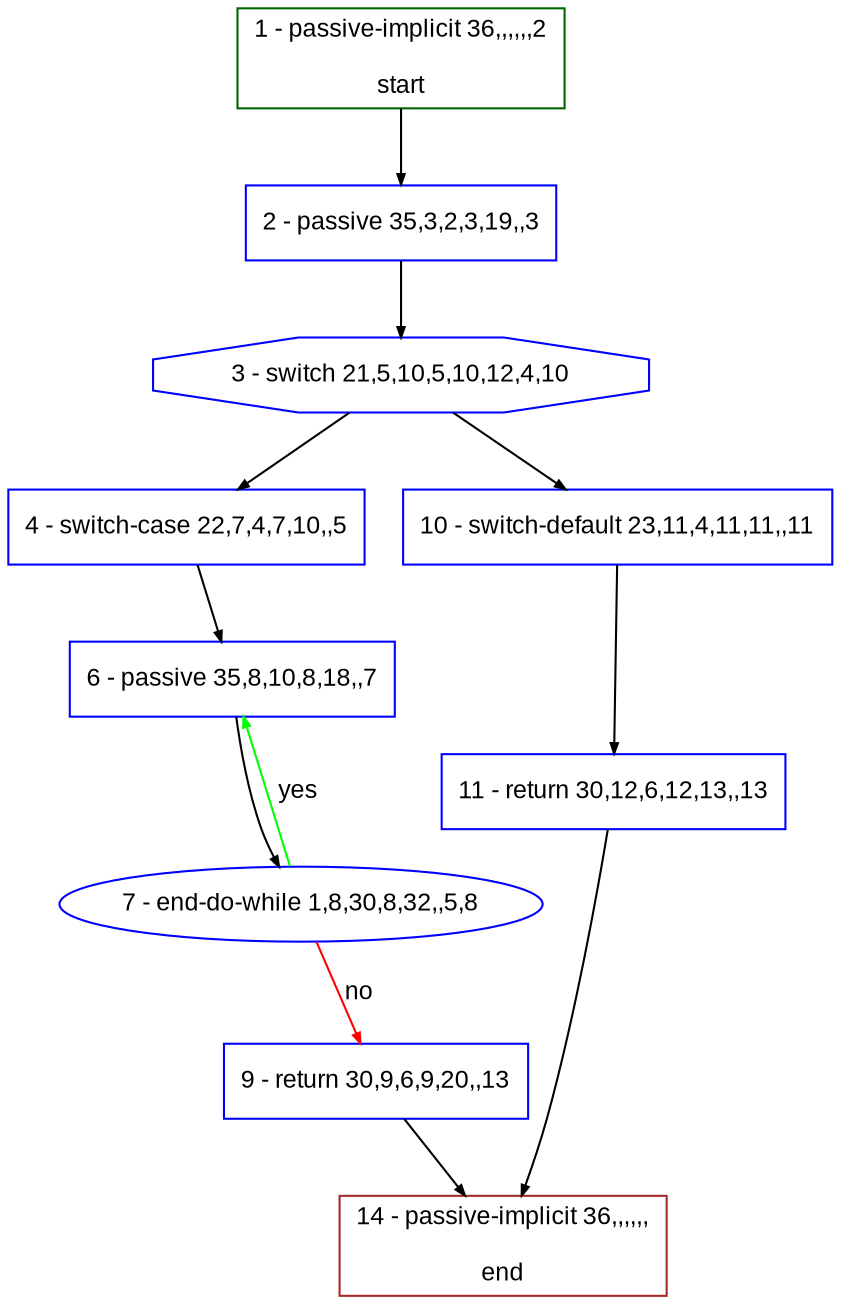 digraph "" {
  graph [style="rounded,filled", label="", fontsize="12", packmode="clust", bgcolor="white", pack="true", compound="true", fontname="Arial", fillcolor="#FFFFCC"];
  node [style="filled", label="", fixedsize="false", fontsize="12", shape="rectangle", color="grey", compound="true", fontname="Arial", node_initialized="no", fillcolor="white"];
  edge [lhead="", arrowtail="none", label="", arrowhead="normal", fontsize="12", ltail="", dir="forward", color="black", arrowsize="0.5", compound="true", fontcolor="black", fontname="Arial"];
  __N1 [style="filled", label="2 - passive 35,3,2,3,19,,3", shape="box", color="#0000ff", fillcolor="#ffffff"];
  __N2 [style="filled", label="1 - passive-implicit 36,,,,,,2\n\nstart", shape="box", color="#006400", fillcolor="#ffffff"];
  __N3 [style="filled", label="3 - switch 21,5,10,5,10,12,4,10", shape="octagon", color="#0000ff", fillcolor="#ffffff"];
  __N4 [style="filled", label="4 - switch-case 22,7,4,7,10,,5", shape="box", color="#0000ff", fillcolor="#ffffff"];
  __N5 [style="filled", label="10 - switch-default 23,11,4,11,11,,11", shape="box", color="#0000ff", fillcolor="#ffffff"];
  __N6 [style="filled", label="6 - passive 35,8,10,8,18,,7", shape="box", color="#0000ff", fillcolor="#ffffff"];
  __N7 [style="filled", label="7 - end-do-while 1,8,30,8,32,,5,8", shape="oval", color="#0000ff", fillcolor="#ffffff"];
  __N8 [style="filled", label="9 - return 30,9,6,9,20,,13", shape="box", color="#0000ff", fillcolor="#ffffff"];
  __N9 [style="filled", label="14 - passive-implicit 36,,,,,,\n\nend", shape="box", color="#a52a2a", fillcolor="#ffffff"];
  __N10 [style="filled", label="11 - return 30,12,6,12,13,,13", shape="box", color="#0000ff", fillcolor="#ffffff"];
  __N2 -> __N1 [arrowtail="none", arrowhead="normal", label="", dir="forward", color="#000000"];
  __N1 -> __N3 [arrowtail="none", arrowhead="normal", label="", dir="forward", color="#000000"];
  __N3 -> __N4 [arrowtail="none", arrowhead="normal", label="", dir="forward", color="#000000"];
  __N3 -> __N5 [arrowtail="none", arrowhead="normal", label="", dir="forward", color="#000000"];
  __N4 -> __N6 [arrowtail="none", arrowhead="normal", label="", dir="forward", color="#000000"];
  __N6 -> __N7 [arrowtail="none", arrowhead="normal", label="", dir="forward", color="#000000"];
  __N7 -> __N6 [arrowtail="none", arrowhead="normal", label="yes", dir="forward", color="#00ff00"];
  __N7 -> __N8 [arrowtail="none", arrowhead="normal", label="no", dir="forward", color="#ff0000"];
  __N8 -> __N9 [arrowtail="none", arrowhead="normal", label="", dir="forward", color="#000000"];
  __N5 -> __N10 [arrowtail="none", arrowhead="normal", label="", dir="forward", color="#000000"];
  __N10 -> __N9 [arrowtail="none", arrowhead="normal", label="", dir="forward", color="#000000"];
}
